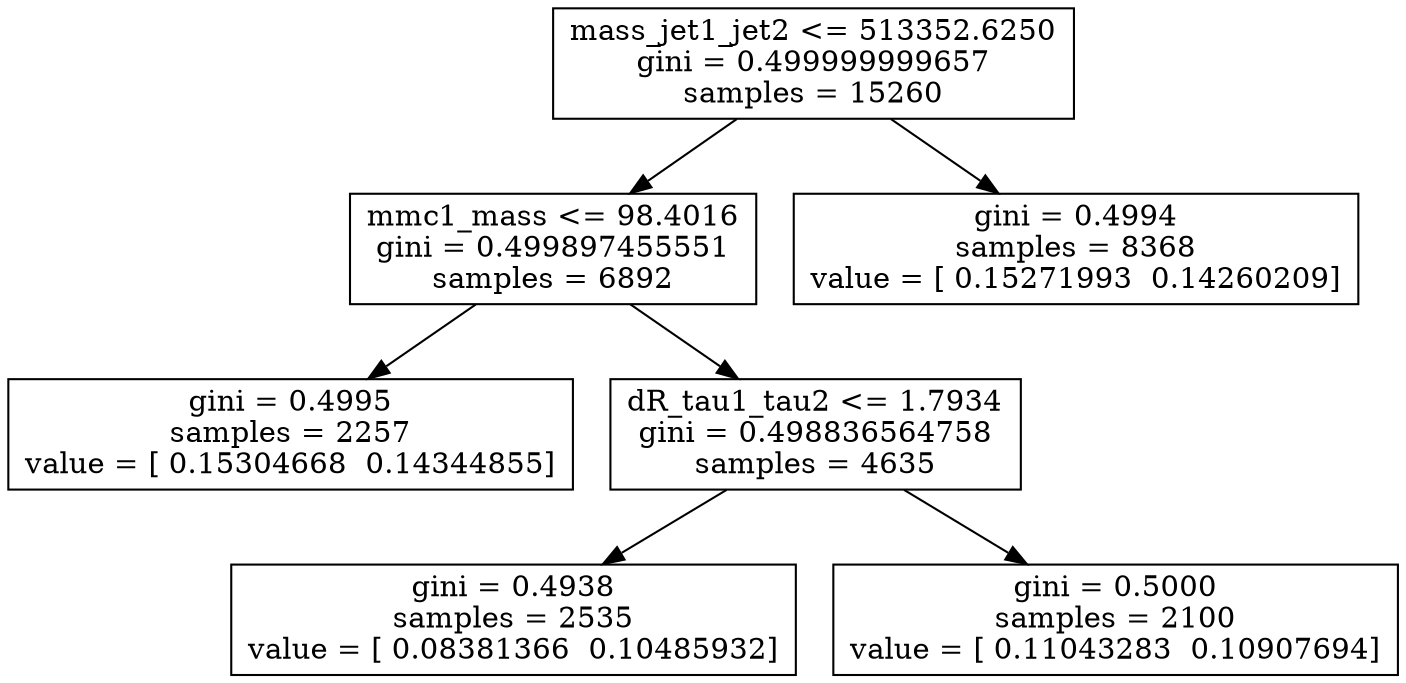 digraph Tree {
0 [label="mass_jet1_jet2 <= 513352.6250\ngini = 0.499999999657\nsamples = 15260", shape="box"] ;
1 [label="mmc1_mass <= 98.4016\ngini = 0.499897455551\nsamples = 6892", shape="box"] ;
0 -> 1 ;
2 [label="gini = 0.4995\nsamples = 2257\nvalue = [ 0.15304668  0.14344855]", shape="box"] ;
1 -> 2 ;
3 [label="dR_tau1_tau2 <= 1.7934\ngini = 0.498836564758\nsamples = 4635", shape="box"] ;
1 -> 3 ;
4 [label="gini = 0.4938\nsamples = 2535\nvalue = [ 0.08381366  0.10485932]", shape="box"] ;
3 -> 4 ;
5 [label="gini = 0.5000\nsamples = 2100\nvalue = [ 0.11043283  0.10907694]", shape="box"] ;
3 -> 5 ;
6 [label="gini = 0.4994\nsamples = 8368\nvalue = [ 0.15271993  0.14260209]", shape="box"] ;
0 -> 6 ;
}
